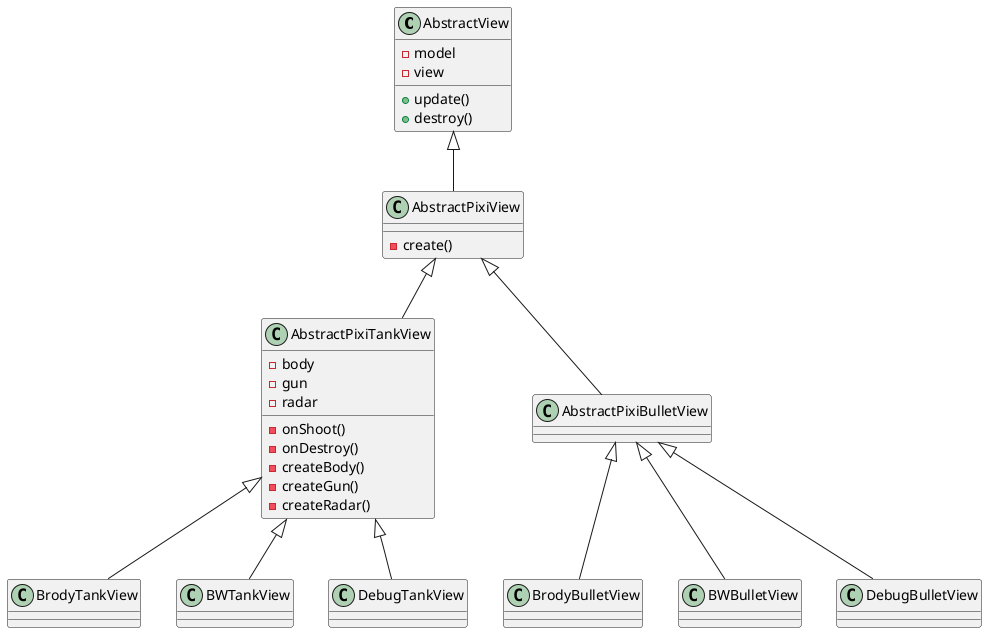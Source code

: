 @startuml

class AbstractView {
    - model
    - view
    + update()
    + destroy()
}

class AbstractPixiView {
    - create()
}

class AbstractPixiTankView {
    - body
    - gun
    - radar
    - onShoot()
    - onDestroy()
    - createBody()
    - createGun()
    - createRadar()
}

class AbstractPixiBulletView {

}

class BrodyTankView {

}

class BrodyBulletView {

}

class BWTankView {

}

class BWBulletView {

}

class DebugTankView {

}

class DebugBulletView {

}

AbstractView <|-- AbstractPixiView
AbstractPixiView <|-- AbstractPixiTankView
AbstractPixiView <|-- AbstractPixiBulletView
AbstractPixiTankView <|-- BrodyTankView
AbstractPixiBulletView <|-- BrodyBulletView
AbstractPixiTankView <|-- DebugTankView
AbstractPixiBulletView <|-- DebugBulletView
AbstractPixiTankView <|-- BWTankView
AbstractPixiBulletView <|-- BWBulletView

@enduml
